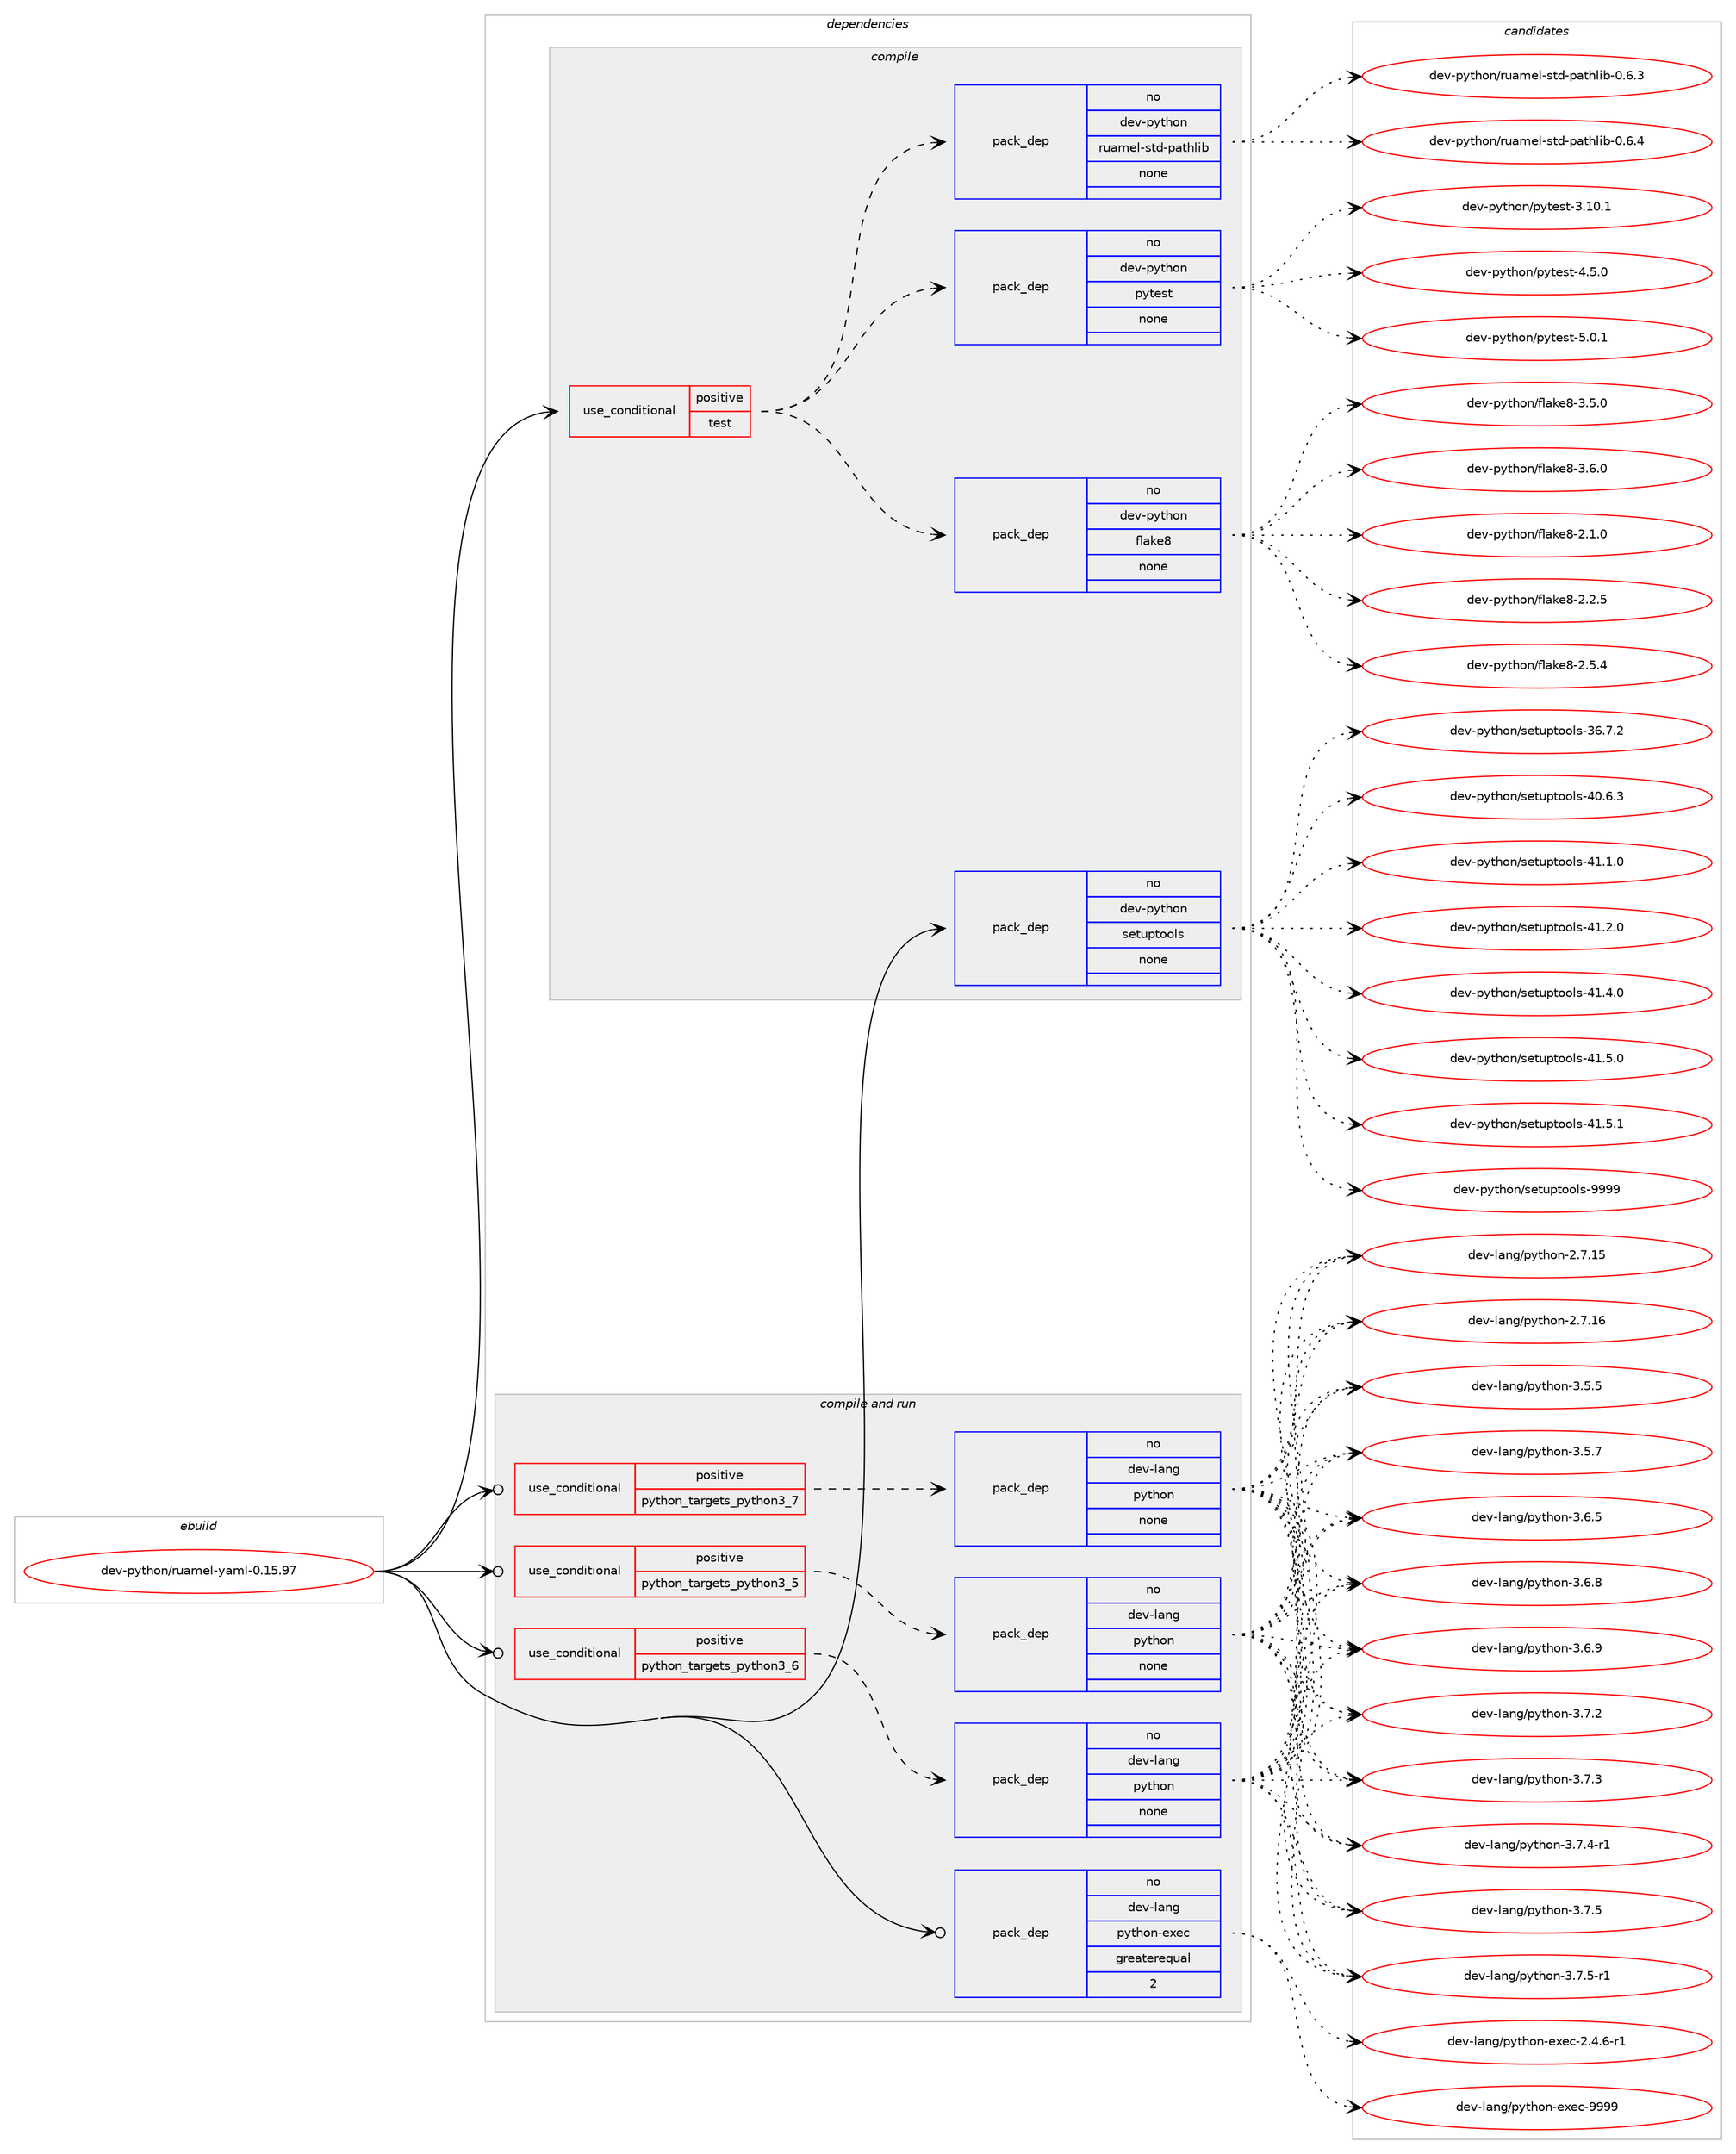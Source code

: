 digraph prolog {

# *************
# Graph options
# *************

newrank=true;
concentrate=true;
compound=true;
graph [rankdir=LR,fontname=Helvetica,fontsize=10,ranksep=1.5];#, ranksep=2.5, nodesep=0.2];
edge  [arrowhead=vee];
node  [fontname=Helvetica,fontsize=10];

# **********
# The ebuild
# **********

subgraph cluster_leftcol {
color=gray;
rank=same;
label=<<i>ebuild</i>>;
id [label="dev-python/ruamel-yaml-0.15.97", color=red, width=4, href="../dev-python/ruamel-yaml-0.15.97.svg"];
}

# ****************
# The dependencies
# ****************

subgraph cluster_midcol {
color=gray;
label=<<i>dependencies</i>>;
subgraph cluster_compile {
fillcolor="#eeeeee";
style=filled;
label=<<i>compile</i>>;
subgraph cond148962 {
dependency636148 [label=<<TABLE BORDER="0" CELLBORDER="1" CELLSPACING="0" CELLPADDING="4"><TR><TD ROWSPAN="3" CELLPADDING="10">use_conditional</TD></TR><TR><TD>positive</TD></TR><TR><TD>test</TD></TR></TABLE>>, shape=none, color=red];
subgraph pack475305 {
dependency636149 [label=<<TABLE BORDER="0" CELLBORDER="1" CELLSPACING="0" CELLPADDING="4" WIDTH="220"><TR><TD ROWSPAN="6" CELLPADDING="30">pack_dep</TD></TR><TR><TD WIDTH="110">no</TD></TR><TR><TD>dev-python</TD></TR><TR><TD>flake8</TD></TR><TR><TD>none</TD></TR><TR><TD></TD></TR></TABLE>>, shape=none, color=blue];
}
dependency636148:e -> dependency636149:w [weight=20,style="dashed",arrowhead="vee"];
subgraph pack475306 {
dependency636150 [label=<<TABLE BORDER="0" CELLBORDER="1" CELLSPACING="0" CELLPADDING="4" WIDTH="220"><TR><TD ROWSPAN="6" CELLPADDING="30">pack_dep</TD></TR><TR><TD WIDTH="110">no</TD></TR><TR><TD>dev-python</TD></TR><TR><TD>pytest</TD></TR><TR><TD>none</TD></TR><TR><TD></TD></TR></TABLE>>, shape=none, color=blue];
}
dependency636148:e -> dependency636150:w [weight=20,style="dashed",arrowhead="vee"];
subgraph pack475307 {
dependency636151 [label=<<TABLE BORDER="0" CELLBORDER="1" CELLSPACING="0" CELLPADDING="4" WIDTH="220"><TR><TD ROWSPAN="6" CELLPADDING="30">pack_dep</TD></TR><TR><TD WIDTH="110">no</TD></TR><TR><TD>dev-python</TD></TR><TR><TD>ruamel-std-pathlib</TD></TR><TR><TD>none</TD></TR><TR><TD></TD></TR></TABLE>>, shape=none, color=blue];
}
dependency636148:e -> dependency636151:w [weight=20,style="dashed",arrowhead="vee"];
}
id:e -> dependency636148:w [weight=20,style="solid",arrowhead="vee"];
subgraph pack475308 {
dependency636152 [label=<<TABLE BORDER="0" CELLBORDER="1" CELLSPACING="0" CELLPADDING="4" WIDTH="220"><TR><TD ROWSPAN="6" CELLPADDING="30">pack_dep</TD></TR><TR><TD WIDTH="110">no</TD></TR><TR><TD>dev-python</TD></TR><TR><TD>setuptools</TD></TR><TR><TD>none</TD></TR><TR><TD></TD></TR></TABLE>>, shape=none, color=blue];
}
id:e -> dependency636152:w [weight=20,style="solid",arrowhead="vee"];
}
subgraph cluster_compileandrun {
fillcolor="#eeeeee";
style=filled;
label=<<i>compile and run</i>>;
subgraph cond148963 {
dependency636153 [label=<<TABLE BORDER="0" CELLBORDER="1" CELLSPACING="0" CELLPADDING="4"><TR><TD ROWSPAN="3" CELLPADDING="10">use_conditional</TD></TR><TR><TD>positive</TD></TR><TR><TD>python_targets_python3_5</TD></TR></TABLE>>, shape=none, color=red];
subgraph pack475309 {
dependency636154 [label=<<TABLE BORDER="0" CELLBORDER="1" CELLSPACING="0" CELLPADDING="4" WIDTH="220"><TR><TD ROWSPAN="6" CELLPADDING="30">pack_dep</TD></TR><TR><TD WIDTH="110">no</TD></TR><TR><TD>dev-lang</TD></TR><TR><TD>python</TD></TR><TR><TD>none</TD></TR><TR><TD></TD></TR></TABLE>>, shape=none, color=blue];
}
dependency636153:e -> dependency636154:w [weight=20,style="dashed",arrowhead="vee"];
}
id:e -> dependency636153:w [weight=20,style="solid",arrowhead="odotvee"];
subgraph cond148964 {
dependency636155 [label=<<TABLE BORDER="0" CELLBORDER="1" CELLSPACING="0" CELLPADDING="4"><TR><TD ROWSPAN="3" CELLPADDING="10">use_conditional</TD></TR><TR><TD>positive</TD></TR><TR><TD>python_targets_python3_6</TD></TR></TABLE>>, shape=none, color=red];
subgraph pack475310 {
dependency636156 [label=<<TABLE BORDER="0" CELLBORDER="1" CELLSPACING="0" CELLPADDING="4" WIDTH="220"><TR><TD ROWSPAN="6" CELLPADDING="30">pack_dep</TD></TR><TR><TD WIDTH="110">no</TD></TR><TR><TD>dev-lang</TD></TR><TR><TD>python</TD></TR><TR><TD>none</TD></TR><TR><TD></TD></TR></TABLE>>, shape=none, color=blue];
}
dependency636155:e -> dependency636156:w [weight=20,style="dashed",arrowhead="vee"];
}
id:e -> dependency636155:w [weight=20,style="solid",arrowhead="odotvee"];
subgraph cond148965 {
dependency636157 [label=<<TABLE BORDER="0" CELLBORDER="1" CELLSPACING="0" CELLPADDING="4"><TR><TD ROWSPAN="3" CELLPADDING="10">use_conditional</TD></TR><TR><TD>positive</TD></TR><TR><TD>python_targets_python3_7</TD></TR></TABLE>>, shape=none, color=red];
subgraph pack475311 {
dependency636158 [label=<<TABLE BORDER="0" CELLBORDER="1" CELLSPACING="0" CELLPADDING="4" WIDTH="220"><TR><TD ROWSPAN="6" CELLPADDING="30">pack_dep</TD></TR><TR><TD WIDTH="110">no</TD></TR><TR><TD>dev-lang</TD></TR><TR><TD>python</TD></TR><TR><TD>none</TD></TR><TR><TD></TD></TR></TABLE>>, shape=none, color=blue];
}
dependency636157:e -> dependency636158:w [weight=20,style="dashed",arrowhead="vee"];
}
id:e -> dependency636157:w [weight=20,style="solid",arrowhead="odotvee"];
subgraph pack475312 {
dependency636159 [label=<<TABLE BORDER="0" CELLBORDER="1" CELLSPACING="0" CELLPADDING="4" WIDTH="220"><TR><TD ROWSPAN="6" CELLPADDING="30">pack_dep</TD></TR><TR><TD WIDTH="110">no</TD></TR><TR><TD>dev-lang</TD></TR><TR><TD>python-exec</TD></TR><TR><TD>greaterequal</TD></TR><TR><TD>2</TD></TR></TABLE>>, shape=none, color=blue];
}
id:e -> dependency636159:w [weight=20,style="solid",arrowhead="odotvee"];
}
subgraph cluster_run {
fillcolor="#eeeeee";
style=filled;
label=<<i>run</i>>;
}
}

# **************
# The candidates
# **************

subgraph cluster_choices {
rank=same;
color=gray;
label=<<i>candidates</i>>;

subgraph choice475305 {
color=black;
nodesep=1;
choice10010111845112121116104111110471021089710710156455046494648 [label="dev-python/flake8-2.1.0", color=red, width=4,href="../dev-python/flake8-2.1.0.svg"];
choice10010111845112121116104111110471021089710710156455046504653 [label="dev-python/flake8-2.2.5", color=red, width=4,href="../dev-python/flake8-2.2.5.svg"];
choice10010111845112121116104111110471021089710710156455046534652 [label="dev-python/flake8-2.5.4", color=red, width=4,href="../dev-python/flake8-2.5.4.svg"];
choice10010111845112121116104111110471021089710710156455146534648 [label="dev-python/flake8-3.5.0", color=red, width=4,href="../dev-python/flake8-3.5.0.svg"];
choice10010111845112121116104111110471021089710710156455146544648 [label="dev-python/flake8-3.6.0", color=red, width=4,href="../dev-python/flake8-3.6.0.svg"];
dependency636149:e -> choice10010111845112121116104111110471021089710710156455046494648:w [style=dotted,weight="100"];
dependency636149:e -> choice10010111845112121116104111110471021089710710156455046504653:w [style=dotted,weight="100"];
dependency636149:e -> choice10010111845112121116104111110471021089710710156455046534652:w [style=dotted,weight="100"];
dependency636149:e -> choice10010111845112121116104111110471021089710710156455146534648:w [style=dotted,weight="100"];
dependency636149:e -> choice10010111845112121116104111110471021089710710156455146544648:w [style=dotted,weight="100"];
}
subgraph choice475306 {
color=black;
nodesep=1;
choice100101118451121211161041111104711212111610111511645514649484649 [label="dev-python/pytest-3.10.1", color=red, width=4,href="../dev-python/pytest-3.10.1.svg"];
choice1001011184511212111610411111047112121116101115116455246534648 [label="dev-python/pytest-4.5.0", color=red, width=4,href="../dev-python/pytest-4.5.0.svg"];
choice1001011184511212111610411111047112121116101115116455346484649 [label="dev-python/pytest-5.0.1", color=red, width=4,href="../dev-python/pytest-5.0.1.svg"];
dependency636150:e -> choice100101118451121211161041111104711212111610111511645514649484649:w [style=dotted,weight="100"];
dependency636150:e -> choice1001011184511212111610411111047112121116101115116455246534648:w [style=dotted,weight="100"];
dependency636150:e -> choice1001011184511212111610411111047112121116101115116455346484649:w [style=dotted,weight="100"];
}
subgraph choice475307 {
color=black;
nodesep=1;
choice10010111845112121116104111110471141179710910110845115116100451129711610410810598454846544651 [label="dev-python/ruamel-std-pathlib-0.6.3", color=red, width=4,href="../dev-python/ruamel-std-pathlib-0.6.3.svg"];
choice10010111845112121116104111110471141179710910110845115116100451129711610410810598454846544652 [label="dev-python/ruamel-std-pathlib-0.6.4", color=red, width=4,href="../dev-python/ruamel-std-pathlib-0.6.4.svg"];
dependency636151:e -> choice10010111845112121116104111110471141179710910110845115116100451129711610410810598454846544651:w [style=dotted,weight="100"];
dependency636151:e -> choice10010111845112121116104111110471141179710910110845115116100451129711610410810598454846544652:w [style=dotted,weight="100"];
}
subgraph choice475308 {
color=black;
nodesep=1;
choice100101118451121211161041111104711510111611711211611111110811545515446554650 [label="dev-python/setuptools-36.7.2", color=red, width=4,href="../dev-python/setuptools-36.7.2.svg"];
choice100101118451121211161041111104711510111611711211611111110811545524846544651 [label="dev-python/setuptools-40.6.3", color=red, width=4,href="../dev-python/setuptools-40.6.3.svg"];
choice100101118451121211161041111104711510111611711211611111110811545524946494648 [label="dev-python/setuptools-41.1.0", color=red, width=4,href="../dev-python/setuptools-41.1.0.svg"];
choice100101118451121211161041111104711510111611711211611111110811545524946504648 [label="dev-python/setuptools-41.2.0", color=red, width=4,href="../dev-python/setuptools-41.2.0.svg"];
choice100101118451121211161041111104711510111611711211611111110811545524946524648 [label="dev-python/setuptools-41.4.0", color=red, width=4,href="../dev-python/setuptools-41.4.0.svg"];
choice100101118451121211161041111104711510111611711211611111110811545524946534648 [label="dev-python/setuptools-41.5.0", color=red, width=4,href="../dev-python/setuptools-41.5.0.svg"];
choice100101118451121211161041111104711510111611711211611111110811545524946534649 [label="dev-python/setuptools-41.5.1", color=red, width=4,href="../dev-python/setuptools-41.5.1.svg"];
choice10010111845112121116104111110471151011161171121161111111081154557575757 [label="dev-python/setuptools-9999", color=red, width=4,href="../dev-python/setuptools-9999.svg"];
dependency636152:e -> choice100101118451121211161041111104711510111611711211611111110811545515446554650:w [style=dotted,weight="100"];
dependency636152:e -> choice100101118451121211161041111104711510111611711211611111110811545524846544651:w [style=dotted,weight="100"];
dependency636152:e -> choice100101118451121211161041111104711510111611711211611111110811545524946494648:w [style=dotted,weight="100"];
dependency636152:e -> choice100101118451121211161041111104711510111611711211611111110811545524946504648:w [style=dotted,weight="100"];
dependency636152:e -> choice100101118451121211161041111104711510111611711211611111110811545524946524648:w [style=dotted,weight="100"];
dependency636152:e -> choice100101118451121211161041111104711510111611711211611111110811545524946534648:w [style=dotted,weight="100"];
dependency636152:e -> choice100101118451121211161041111104711510111611711211611111110811545524946534649:w [style=dotted,weight="100"];
dependency636152:e -> choice10010111845112121116104111110471151011161171121161111111081154557575757:w [style=dotted,weight="100"];
}
subgraph choice475309 {
color=black;
nodesep=1;
choice10010111845108971101034711212111610411111045504655464953 [label="dev-lang/python-2.7.15", color=red, width=4,href="../dev-lang/python-2.7.15.svg"];
choice10010111845108971101034711212111610411111045504655464954 [label="dev-lang/python-2.7.16", color=red, width=4,href="../dev-lang/python-2.7.16.svg"];
choice100101118451089711010347112121116104111110455146534653 [label="dev-lang/python-3.5.5", color=red, width=4,href="../dev-lang/python-3.5.5.svg"];
choice100101118451089711010347112121116104111110455146534655 [label="dev-lang/python-3.5.7", color=red, width=4,href="../dev-lang/python-3.5.7.svg"];
choice100101118451089711010347112121116104111110455146544653 [label="dev-lang/python-3.6.5", color=red, width=4,href="../dev-lang/python-3.6.5.svg"];
choice100101118451089711010347112121116104111110455146544656 [label="dev-lang/python-3.6.8", color=red, width=4,href="../dev-lang/python-3.6.8.svg"];
choice100101118451089711010347112121116104111110455146544657 [label="dev-lang/python-3.6.9", color=red, width=4,href="../dev-lang/python-3.6.9.svg"];
choice100101118451089711010347112121116104111110455146554650 [label="dev-lang/python-3.7.2", color=red, width=4,href="../dev-lang/python-3.7.2.svg"];
choice100101118451089711010347112121116104111110455146554651 [label="dev-lang/python-3.7.3", color=red, width=4,href="../dev-lang/python-3.7.3.svg"];
choice1001011184510897110103471121211161041111104551465546524511449 [label="dev-lang/python-3.7.4-r1", color=red, width=4,href="../dev-lang/python-3.7.4-r1.svg"];
choice100101118451089711010347112121116104111110455146554653 [label="dev-lang/python-3.7.5", color=red, width=4,href="../dev-lang/python-3.7.5.svg"];
choice1001011184510897110103471121211161041111104551465546534511449 [label="dev-lang/python-3.7.5-r1", color=red, width=4,href="../dev-lang/python-3.7.5-r1.svg"];
dependency636154:e -> choice10010111845108971101034711212111610411111045504655464953:w [style=dotted,weight="100"];
dependency636154:e -> choice10010111845108971101034711212111610411111045504655464954:w [style=dotted,weight="100"];
dependency636154:e -> choice100101118451089711010347112121116104111110455146534653:w [style=dotted,weight="100"];
dependency636154:e -> choice100101118451089711010347112121116104111110455146534655:w [style=dotted,weight="100"];
dependency636154:e -> choice100101118451089711010347112121116104111110455146544653:w [style=dotted,weight="100"];
dependency636154:e -> choice100101118451089711010347112121116104111110455146544656:w [style=dotted,weight="100"];
dependency636154:e -> choice100101118451089711010347112121116104111110455146544657:w [style=dotted,weight="100"];
dependency636154:e -> choice100101118451089711010347112121116104111110455146554650:w [style=dotted,weight="100"];
dependency636154:e -> choice100101118451089711010347112121116104111110455146554651:w [style=dotted,weight="100"];
dependency636154:e -> choice1001011184510897110103471121211161041111104551465546524511449:w [style=dotted,weight="100"];
dependency636154:e -> choice100101118451089711010347112121116104111110455146554653:w [style=dotted,weight="100"];
dependency636154:e -> choice1001011184510897110103471121211161041111104551465546534511449:w [style=dotted,weight="100"];
}
subgraph choice475310 {
color=black;
nodesep=1;
choice10010111845108971101034711212111610411111045504655464953 [label="dev-lang/python-2.7.15", color=red, width=4,href="../dev-lang/python-2.7.15.svg"];
choice10010111845108971101034711212111610411111045504655464954 [label="dev-lang/python-2.7.16", color=red, width=4,href="../dev-lang/python-2.7.16.svg"];
choice100101118451089711010347112121116104111110455146534653 [label="dev-lang/python-3.5.5", color=red, width=4,href="../dev-lang/python-3.5.5.svg"];
choice100101118451089711010347112121116104111110455146534655 [label="dev-lang/python-3.5.7", color=red, width=4,href="../dev-lang/python-3.5.7.svg"];
choice100101118451089711010347112121116104111110455146544653 [label="dev-lang/python-3.6.5", color=red, width=4,href="../dev-lang/python-3.6.5.svg"];
choice100101118451089711010347112121116104111110455146544656 [label="dev-lang/python-3.6.8", color=red, width=4,href="../dev-lang/python-3.6.8.svg"];
choice100101118451089711010347112121116104111110455146544657 [label="dev-lang/python-3.6.9", color=red, width=4,href="../dev-lang/python-3.6.9.svg"];
choice100101118451089711010347112121116104111110455146554650 [label="dev-lang/python-3.7.2", color=red, width=4,href="../dev-lang/python-3.7.2.svg"];
choice100101118451089711010347112121116104111110455146554651 [label="dev-lang/python-3.7.3", color=red, width=4,href="../dev-lang/python-3.7.3.svg"];
choice1001011184510897110103471121211161041111104551465546524511449 [label="dev-lang/python-3.7.4-r1", color=red, width=4,href="../dev-lang/python-3.7.4-r1.svg"];
choice100101118451089711010347112121116104111110455146554653 [label="dev-lang/python-3.7.5", color=red, width=4,href="../dev-lang/python-3.7.5.svg"];
choice1001011184510897110103471121211161041111104551465546534511449 [label="dev-lang/python-3.7.5-r1", color=red, width=4,href="../dev-lang/python-3.7.5-r1.svg"];
dependency636156:e -> choice10010111845108971101034711212111610411111045504655464953:w [style=dotted,weight="100"];
dependency636156:e -> choice10010111845108971101034711212111610411111045504655464954:w [style=dotted,weight="100"];
dependency636156:e -> choice100101118451089711010347112121116104111110455146534653:w [style=dotted,weight="100"];
dependency636156:e -> choice100101118451089711010347112121116104111110455146534655:w [style=dotted,weight="100"];
dependency636156:e -> choice100101118451089711010347112121116104111110455146544653:w [style=dotted,weight="100"];
dependency636156:e -> choice100101118451089711010347112121116104111110455146544656:w [style=dotted,weight="100"];
dependency636156:e -> choice100101118451089711010347112121116104111110455146544657:w [style=dotted,weight="100"];
dependency636156:e -> choice100101118451089711010347112121116104111110455146554650:w [style=dotted,weight="100"];
dependency636156:e -> choice100101118451089711010347112121116104111110455146554651:w [style=dotted,weight="100"];
dependency636156:e -> choice1001011184510897110103471121211161041111104551465546524511449:w [style=dotted,weight="100"];
dependency636156:e -> choice100101118451089711010347112121116104111110455146554653:w [style=dotted,weight="100"];
dependency636156:e -> choice1001011184510897110103471121211161041111104551465546534511449:w [style=dotted,weight="100"];
}
subgraph choice475311 {
color=black;
nodesep=1;
choice10010111845108971101034711212111610411111045504655464953 [label="dev-lang/python-2.7.15", color=red, width=4,href="../dev-lang/python-2.7.15.svg"];
choice10010111845108971101034711212111610411111045504655464954 [label="dev-lang/python-2.7.16", color=red, width=4,href="../dev-lang/python-2.7.16.svg"];
choice100101118451089711010347112121116104111110455146534653 [label="dev-lang/python-3.5.5", color=red, width=4,href="../dev-lang/python-3.5.5.svg"];
choice100101118451089711010347112121116104111110455146534655 [label="dev-lang/python-3.5.7", color=red, width=4,href="../dev-lang/python-3.5.7.svg"];
choice100101118451089711010347112121116104111110455146544653 [label="dev-lang/python-3.6.5", color=red, width=4,href="../dev-lang/python-3.6.5.svg"];
choice100101118451089711010347112121116104111110455146544656 [label="dev-lang/python-3.6.8", color=red, width=4,href="../dev-lang/python-3.6.8.svg"];
choice100101118451089711010347112121116104111110455146544657 [label="dev-lang/python-3.6.9", color=red, width=4,href="../dev-lang/python-3.6.9.svg"];
choice100101118451089711010347112121116104111110455146554650 [label="dev-lang/python-3.7.2", color=red, width=4,href="../dev-lang/python-3.7.2.svg"];
choice100101118451089711010347112121116104111110455146554651 [label="dev-lang/python-3.7.3", color=red, width=4,href="../dev-lang/python-3.7.3.svg"];
choice1001011184510897110103471121211161041111104551465546524511449 [label="dev-lang/python-3.7.4-r1", color=red, width=4,href="../dev-lang/python-3.7.4-r1.svg"];
choice100101118451089711010347112121116104111110455146554653 [label="dev-lang/python-3.7.5", color=red, width=4,href="../dev-lang/python-3.7.5.svg"];
choice1001011184510897110103471121211161041111104551465546534511449 [label="dev-lang/python-3.7.5-r1", color=red, width=4,href="../dev-lang/python-3.7.5-r1.svg"];
dependency636158:e -> choice10010111845108971101034711212111610411111045504655464953:w [style=dotted,weight="100"];
dependency636158:e -> choice10010111845108971101034711212111610411111045504655464954:w [style=dotted,weight="100"];
dependency636158:e -> choice100101118451089711010347112121116104111110455146534653:w [style=dotted,weight="100"];
dependency636158:e -> choice100101118451089711010347112121116104111110455146534655:w [style=dotted,weight="100"];
dependency636158:e -> choice100101118451089711010347112121116104111110455146544653:w [style=dotted,weight="100"];
dependency636158:e -> choice100101118451089711010347112121116104111110455146544656:w [style=dotted,weight="100"];
dependency636158:e -> choice100101118451089711010347112121116104111110455146544657:w [style=dotted,weight="100"];
dependency636158:e -> choice100101118451089711010347112121116104111110455146554650:w [style=dotted,weight="100"];
dependency636158:e -> choice100101118451089711010347112121116104111110455146554651:w [style=dotted,weight="100"];
dependency636158:e -> choice1001011184510897110103471121211161041111104551465546524511449:w [style=dotted,weight="100"];
dependency636158:e -> choice100101118451089711010347112121116104111110455146554653:w [style=dotted,weight="100"];
dependency636158:e -> choice1001011184510897110103471121211161041111104551465546534511449:w [style=dotted,weight="100"];
}
subgraph choice475312 {
color=black;
nodesep=1;
choice10010111845108971101034711212111610411111045101120101994550465246544511449 [label="dev-lang/python-exec-2.4.6-r1", color=red, width=4,href="../dev-lang/python-exec-2.4.6-r1.svg"];
choice10010111845108971101034711212111610411111045101120101994557575757 [label="dev-lang/python-exec-9999", color=red, width=4,href="../dev-lang/python-exec-9999.svg"];
dependency636159:e -> choice10010111845108971101034711212111610411111045101120101994550465246544511449:w [style=dotted,weight="100"];
dependency636159:e -> choice10010111845108971101034711212111610411111045101120101994557575757:w [style=dotted,weight="100"];
}
}

}
